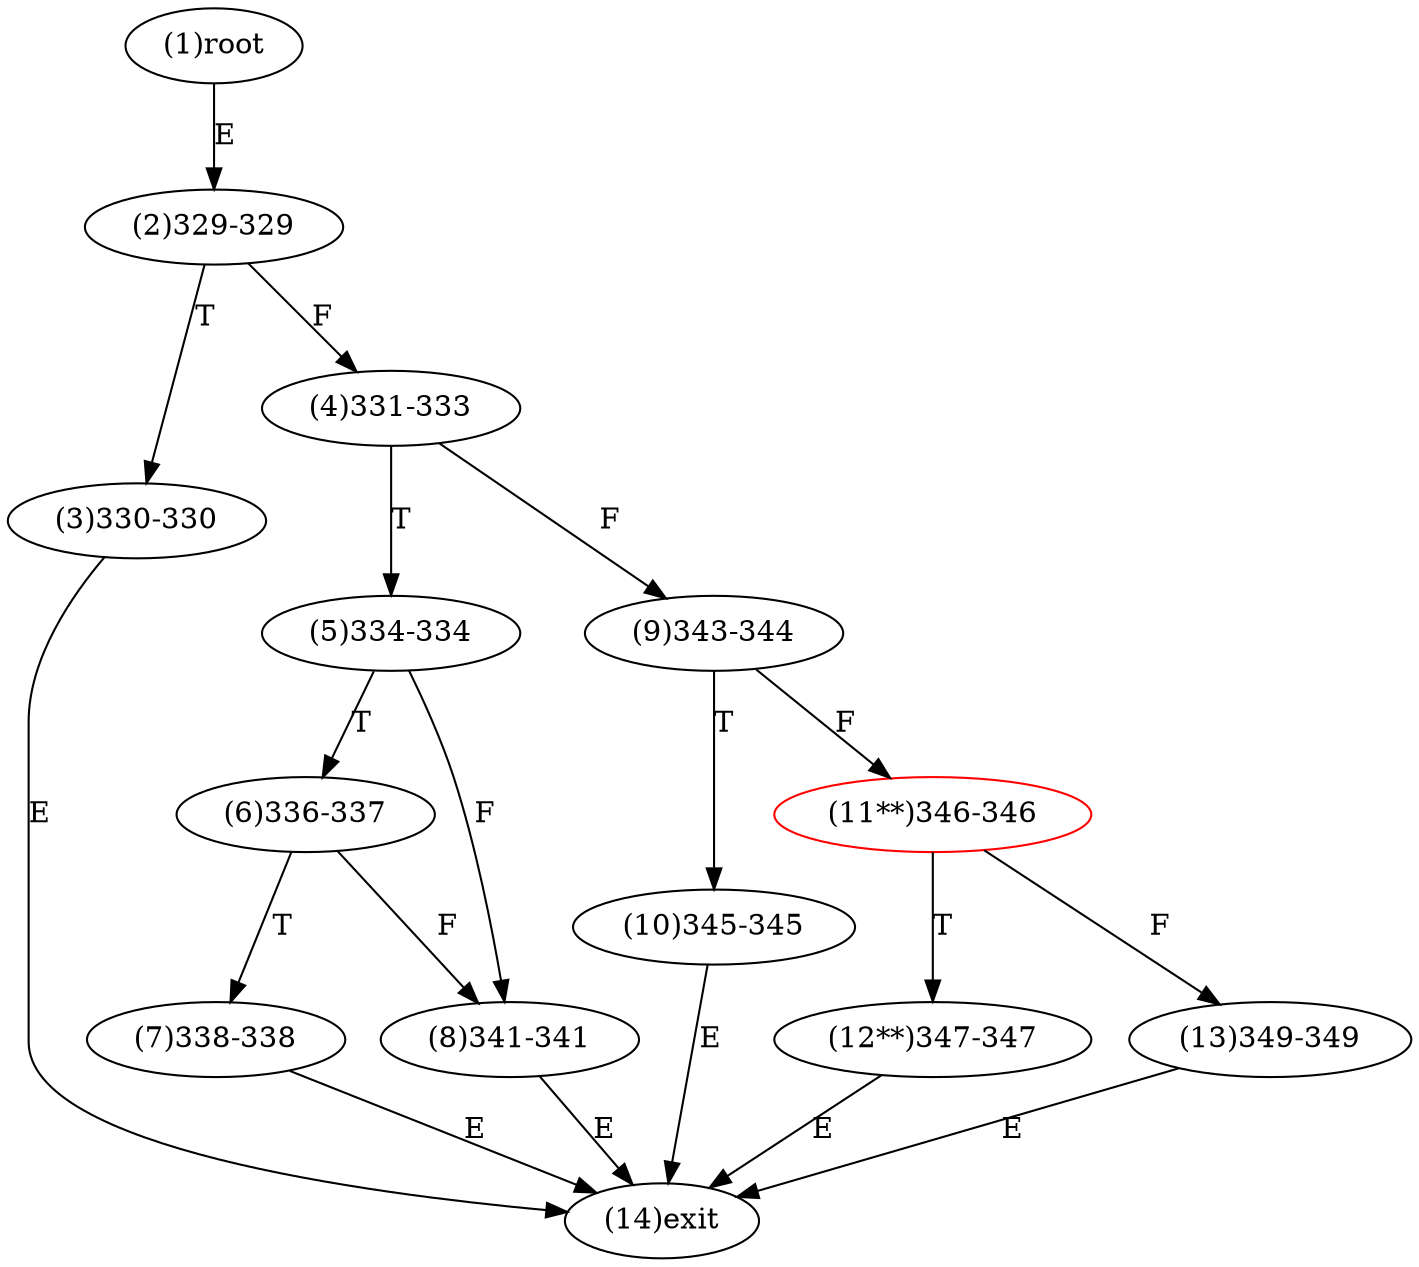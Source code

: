 digraph "" { 
1[ label="(1)root"];
2[ label="(2)329-329"];
3[ label="(3)330-330"];
4[ label="(4)331-333"];
5[ label="(5)334-334"];
6[ label="(6)336-337"];
7[ label="(7)338-338"];
8[ label="(8)341-341"];
9[ label="(9)343-344"];
10[ label="(10)345-345"];
11[ label="(11**)346-346",color=red];
12[ label="(12**)347-347"];
13[ label="(13)349-349"];
14[ label="(14)exit"];
1->2[ label="E"];
2->4[ label="F"];
2->3[ label="T"];
3->14[ label="E"];
4->9[ label="F"];
4->5[ label="T"];
5->8[ label="F"];
5->6[ label="T"];
6->8[ label="F"];
6->7[ label="T"];
7->14[ label="E"];
8->14[ label="E"];
9->11[ label="F"];
9->10[ label="T"];
10->14[ label="E"];
11->13[ label="F"];
11->12[ label="T"];
12->14[ label="E"];
13->14[ label="E"];
}